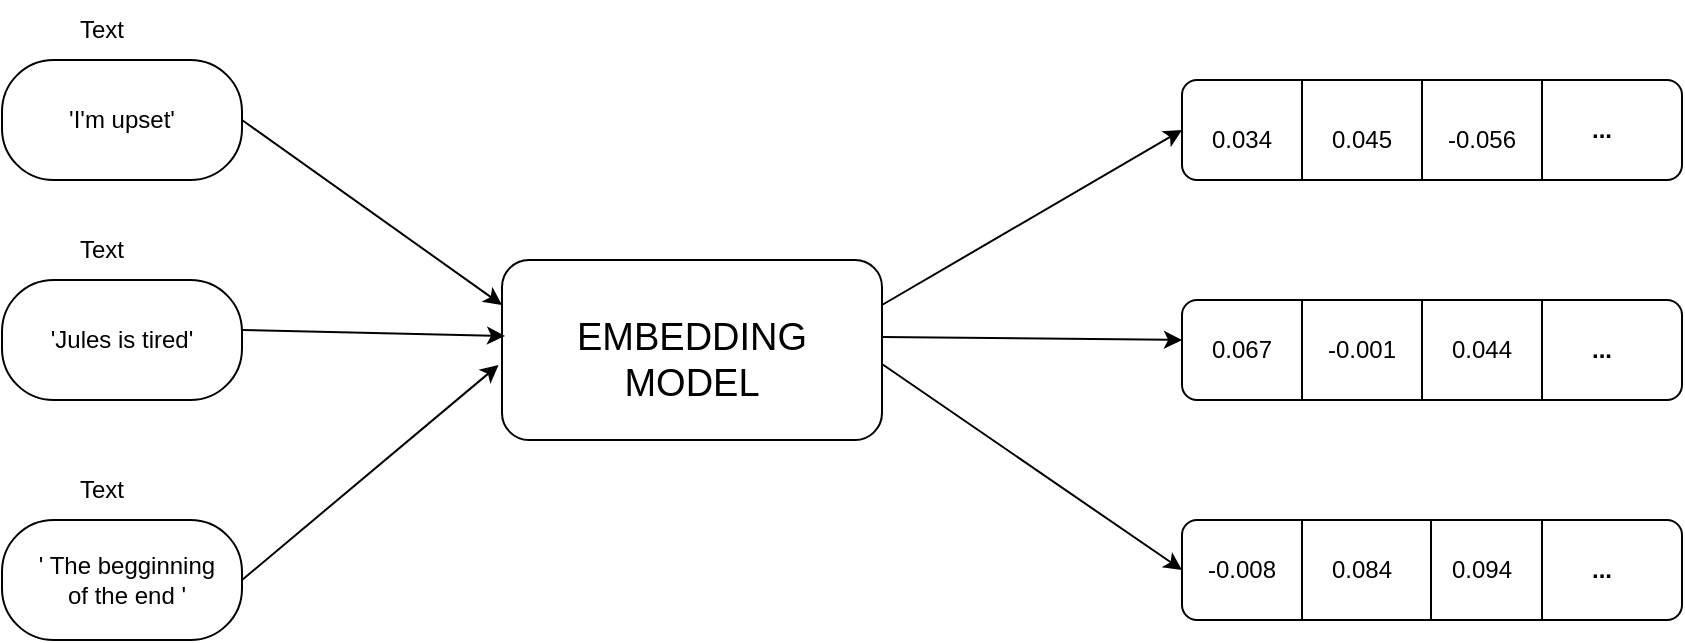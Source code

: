 <mxfile version="24.3.1" type="github">
  <diagram name="Page-1" id="yjZlo4MzWhM2MXVt7Vk3">
    <mxGraphModel dx="1032" dy="539" grid="1" gridSize="10" guides="1" tooltips="1" connect="1" arrows="1" fold="1" page="1" pageScale="1" pageWidth="1169" pageHeight="827" math="0" shadow="0">
      <root>
        <mxCell id="0" />
        <mxCell id="1" parent="0" />
        <mxCell id="2tPre8cueeJHHRymYNhf-1" value="" style="rounded=1;whiteSpace=wrap;html=1;" vertex="1" parent="1">
          <mxGeometry x="400" y="190" width="190" height="90" as="geometry" />
        </mxCell>
        <mxCell id="2tPre8cueeJHHRymYNhf-2" value="" style="rounded=1;whiteSpace=wrap;html=1;arcSize=43;" vertex="1" parent="1">
          <mxGeometry x="150" y="90" width="120" height="60" as="geometry" />
        </mxCell>
        <mxCell id="2tPre8cueeJHHRymYNhf-3" value="" style="rounded=1;whiteSpace=wrap;html=1;arcSize=43;" vertex="1" parent="1">
          <mxGeometry x="150" y="200" width="120" height="60" as="geometry" />
        </mxCell>
        <mxCell id="2tPre8cueeJHHRymYNhf-4" value="" style="rounded=1;whiteSpace=wrap;html=1;arcSize=43;" vertex="1" parent="1">
          <mxGeometry x="150" y="320" width="120" height="60" as="geometry" />
        </mxCell>
        <mxCell id="2tPre8cueeJHHRymYNhf-5" value="" style="rounded=1;whiteSpace=wrap;html=1;" vertex="1" parent="1">
          <mxGeometry x="740" y="100" width="250" height="50" as="geometry" />
        </mxCell>
        <mxCell id="2tPre8cueeJHHRymYNhf-6" value="" style="rounded=1;whiteSpace=wrap;html=1;" vertex="1" parent="1">
          <mxGeometry x="740" y="210" width="250" height="50" as="geometry" />
        </mxCell>
        <mxCell id="2tPre8cueeJHHRymYNhf-7" value="" style="rounded=1;whiteSpace=wrap;html=1;" vertex="1" parent="1">
          <mxGeometry x="740" y="320" width="250" height="50" as="geometry" />
        </mxCell>
        <mxCell id="2tPre8cueeJHHRymYNhf-8" value="Text" style="text;html=1;align=center;verticalAlign=middle;whiteSpace=wrap;rounded=0;" vertex="1" parent="1">
          <mxGeometry x="170" y="170" width="60" height="30" as="geometry" />
        </mxCell>
        <mxCell id="2tPre8cueeJHHRymYNhf-9" value="Text" style="text;html=1;align=center;verticalAlign=middle;whiteSpace=wrap;rounded=0;" vertex="1" parent="1">
          <mxGeometry x="170" y="60" width="60" height="30" as="geometry" />
        </mxCell>
        <mxCell id="2tPre8cueeJHHRymYNhf-10" value="Text" style="text;html=1;align=center;verticalAlign=middle;whiteSpace=wrap;rounded=0;" vertex="1" parent="1">
          <mxGeometry x="170" y="290" width="60" height="30" as="geometry" />
        </mxCell>
        <mxCell id="2tPre8cueeJHHRymYNhf-11" value="&#39;I&#39;m upset&#39;" style="text;html=1;align=center;verticalAlign=middle;whiteSpace=wrap;rounded=0;" vertex="1" parent="1">
          <mxGeometry x="180" y="105" width="60" height="30" as="geometry" />
        </mxCell>
        <mxCell id="2tPre8cueeJHHRymYNhf-12" value="&#39;Jules is tired&#39;" style="text;html=1;align=center;verticalAlign=middle;whiteSpace=wrap;rounded=0;" vertex="1" parent="1">
          <mxGeometry x="165" y="215" width="90" height="30" as="geometry" />
        </mxCell>
        <mxCell id="2tPre8cueeJHHRymYNhf-13" value="&#39; The begginning of the end &#39;" style="text;html=1;align=center;verticalAlign=middle;whiteSpace=wrap;rounded=0;" vertex="1" parent="1">
          <mxGeometry x="165" y="335" width="95" height="30" as="geometry" />
        </mxCell>
        <mxCell id="2tPre8cueeJHHRymYNhf-14" value="" style="endArrow=none;html=1;rounded=0;" edge="1" parent="1">
          <mxGeometry width="50" height="50" relative="1" as="geometry">
            <mxPoint x="800" y="150" as="sourcePoint" />
            <mxPoint x="800" y="100" as="targetPoint" />
          </mxGeometry>
        </mxCell>
        <mxCell id="2tPre8cueeJHHRymYNhf-15" value="" style="endArrow=none;html=1;rounded=0;" edge="1" parent="1">
          <mxGeometry width="50" height="50" relative="1" as="geometry">
            <mxPoint x="860" y="150" as="sourcePoint" />
            <mxPoint x="860" y="100" as="targetPoint" />
          </mxGeometry>
        </mxCell>
        <mxCell id="2tPre8cueeJHHRymYNhf-16" value="" style="endArrow=none;html=1;rounded=0;" edge="1" parent="1">
          <mxGeometry width="50" height="50" relative="1" as="geometry">
            <mxPoint x="920" y="150" as="sourcePoint" />
            <mxPoint x="920" y="100" as="targetPoint" />
          </mxGeometry>
        </mxCell>
        <mxCell id="2tPre8cueeJHHRymYNhf-17" value="" style="endArrow=none;html=1;rounded=0;" edge="1" parent="1">
          <mxGeometry width="50" height="50" relative="1" as="geometry">
            <mxPoint x="920" y="260" as="sourcePoint" />
            <mxPoint x="920" y="210" as="targetPoint" />
          </mxGeometry>
        </mxCell>
        <mxCell id="2tPre8cueeJHHRymYNhf-18" value="" style="endArrow=none;html=1;rounded=0;" edge="1" parent="1">
          <mxGeometry width="50" height="50" relative="1" as="geometry">
            <mxPoint x="860" y="260" as="sourcePoint" />
            <mxPoint x="860" y="210" as="targetPoint" />
          </mxGeometry>
        </mxCell>
        <mxCell id="2tPre8cueeJHHRymYNhf-19" value="" style="endArrow=none;html=1;rounded=0;" edge="1" parent="1">
          <mxGeometry width="50" height="50" relative="1" as="geometry">
            <mxPoint x="800" y="260" as="sourcePoint" />
            <mxPoint x="800" y="210" as="targetPoint" />
          </mxGeometry>
        </mxCell>
        <mxCell id="2tPre8cueeJHHRymYNhf-20" value="" style="endArrow=none;html=1;rounded=0;" edge="1" parent="1">
          <mxGeometry width="50" height="50" relative="1" as="geometry">
            <mxPoint x="800" y="370" as="sourcePoint" />
            <mxPoint x="800" y="320" as="targetPoint" />
          </mxGeometry>
        </mxCell>
        <mxCell id="2tPre8cueeJHHRymYNhf-21" value="" style="endArrow=none;html=1;rounded=0;" edge="1" parent="1">
          <mxGeometry width="50" height="50" relative="1" as="geometry">
            <mxPoint x="864.5" y="370" as="sourcePoint" />
            <mxPoint x="864.5" y="320" as="targetPoint" />
          </mxGeometry>
        </mxCell>
        <mxCell id="2tPre8cueeJHHRymYNhf-22" value="" style="endArrow=none;html=1;rounded=0;" edge="1" parent="1">
          <mxGeometry width="50" height="50" relative="1" as="geometry">
            <mxPoint x="920" y="370" as="sourcePoint" />
            <mxPoint x="920" y="320" as="targetPoint" />
          </mxGeometry>
        </mxCell>
        <mxCell id="2tPre8cueeJHHRymYNhf-23" value="0.034" style="text;html=1;align=center;verticalAlign=middle;whiteSpace=wrap;rounded=0;" vertex="1" parent="1">
          <mxGeometry x="740" y="120" width="60" height="20" as="geometry" />
        </mxCell>
        <mxCell id="2tPre8cueeJHHRymYNhf-24" value="0.045" style="text;html=1;align=center;verticalAlign=middle;whiteSpace=wrap;rounded=0;" vertex="1" parent="1">
          <mxGeometry x="800" y="120" width="60" height="20" as="geometry" />
        </mxCell>
        <mxCell id="2tPre8cueeJHHRymYNhf-25" value="-0.056" style="text;html=1;align=center;verticalAlign=middle;whiteSpace=wrap;rounded=0;" vertex="1" parent="1">
          <mxGeometry x="860" y="120" width="60" height="20" as="geometry" />
        </mxCell>
        <mxCell id="2tPre8cueeJHHRymYNhf-26" value="&lt;b&gt;...&lt;/b&gt;" style="text;html=1;align=center;verticalAlign=middle;whiteSpace=wrap;rounded=0;" vertex="1" parent="1">
          <mxGeometry x="920" y="115" width="60" height="20" as="geometry" />
        </mxCell>
        <mxCell id="2tPre8cueeJHHRymYNhf-28" value="&lt;b&gt;...&lt;/b&gt;" style="text;html=1;align=center;verticalAlign=middle;whiteSpace=wrap;rounded=0;" vertex="1" parent="1">
          <mxGeometry x="920" y="225" width="60" height="20" as="geometry" />
        </mxCell>
        <mxCell id="2tPre8cueeJHHRymYNhf-29" value="&lt;b&gt;...&lt;/b&gt;" style="text;html=1;align=center;verticalAlign=middle;whiteSpace=wrap;rounded=0;" vertex="1" parent="1">
          <mxGeometry x="920" y="335" width="60" height="20" as="geometry" />
        </mxCell>
        <mxCell id="2tPre8cueeJHHRymYNhf-30" value="0.067" style="text;html=1;align=center;verticalAlign=middle;whiteSpace=wrap;rounded=0;" vertex="1" parent="1">
          <mxGeometry x="740" y="225" width="60" height="20" as="geometry" />
        </mxCell>
        <mxCell id="2tPre8cueeJHHRymYNhf-31" value="-0.008" style="text;html=1;align=center;verticalAlign=middle;whiteSpace=wrap;rounded=0;" vertex="1" parent="1">
          <mxGeometry x="740" y="335" width="60" height="20" as="geometry" />
        </mxCell>
        <mxCell id="2tPre8cueeJHHRymYNhf-32" value="0.044" style="text;html=1;align=center;verticalAlign=middle;whiteSpace=wrap;rounded=0;" vertex="1" parent="1">
          <mxGeometry x="860" y="225" width="60" height="20" as="geometry" />
        </mxCell>
        <mxCell id="2tPre8cueeJHHRymYNhf-33" value="-0.001&lt;span style=&quot;color: rgba(0, 0, 0, 0); font-family: monospace; font-size: 0px; text-align: start; text-wrap: nowrap;&quot;&gt;%3CmxGraphModel%3E%3Croot%3E%3CmxCell%20id%3D%220%22%2F%3E%3CmxCell%20id%3D%221%22%20parent%3D%220%22%2F%3E%3CmxCell%20id%3D%222%22%20value%3D%220.044%22%20style%3D%22text%3Bhtml%3D1%3Balign%3Dcenter%3BverticalAlign%3Dmiddle%3BwhiteSpace%3Dwrap%3Brounded%3D0%3B%22%20vertex%3D%221%22%20parent%3D%221%22%3E%3CmxGeometry%20x%3D%22800%22%20y%3D%22225%22%20width%3D%2260%22%20height%3D%2220%22%20as%3D%22geometry%22%2F%3E%3C%2FmxCell%3E%3C%2Froot%3E%3C%2FmxGraphModel%3E&lt;/span&gt;&lt;span style=&quot;color: rgba(0, 0, 0, 0); font-family: monospace; font-size: 0px; text-align: start; text-wrap: nowrap;&quot;&gt;%3CmxGraphModel%3E%3Croot%3E%3CmxCell%20id%3D%220%22%2F%3E%3CmxCell%20id%3D%221%22%20parent%3D%220%22%2F%3E%3CmxCell%20id%3D%222%22%20value%3D%220.044%22%20style%3D%22text%3Bhtml%3D1%3Balign%3Dcenter%3BverticalAlign%3Dmiddle%3BwhiteSpace%3Dwrap%3Brounded%3D0%3B%22%20vertex%3D%221%22%20parent%3D%221%22%3E%3CmxGeometry%20x%3D%22800%22%20y%3D%22225%22%20width%3D%2260%22%20height%3D%2220%22%20as%3D%22geometry%22%2F%3E%3C%2FmxCell%3E%3C%2Froot%3E%3C%2FmxGraphModel%3E&lt;/span&gt;" style="text;html=1;align=center;verticalAlign=middle;whiteSpace=wrap;rounded=0;" vertex="1" parent="1">
          <mxGeometry x="800" y="225" width="60" height="20" as="geometry" />
        </mxCell>
        <mxCell id="2tPre8cueeJHHRymYNhf-34" value="0.084" style="text;html=1;align=center;verticalAlign=middle;whiteSpace=wrap;rounded=0;" vertex="1" parent="1">
          <mxGeometry x="800" y="335" width="60" height="20" as="geometry" />
        </mxCell>
        <mxCell id="2tPre8cueeJHHRymYNhf-35" value="0.094" style="text;html=1;align=center;verticalAlign=middle;whiteSpace=wrap;rounded=0;" vertex="1" parent="1">
          <mxGeometry x="860" y="335" width="60" height="20" as="geometry" />
        </mxCell>
        <mxCell id="2tPre8cueeJHHRymYNhf-37" value="&lt;font style=&quot;font-size: 19px;&quot;&gt;EMBEDDING MODEL&lt;/font&gt;" style="text;html=1;align=center;verticalAlign=middle;whiteSpace=wrap;rounded=0;" vertex="1" parent="1">
          <mxGeometry x="450" y="225" width="90" height="30" as="geometry" />
        </mxCell>
        <mxCell id="2tPre8cueeJHHRymYNhf-38" value="" style="endArrow=classic;html=1;rounded=0;entryX=0;entryY=0.25;entryDx=0;entryDy=0;" edge="1" parent="1" target="2tPre8cueeJHHRymYNhf-1">
          <mxGeometry width="50" height="50" relative="1" as="geometry">
            <mxPoint x="270" y="120" as="sourcePoint" />
            <mxPoint x="320" y="70" as="targetPoint" />
          </mxGeometry>
        </mxCell>
        <mxCell id="2tPre8cueeJHHRymYNhf-39" value="" style="endArrow=classic;html=1;rounded=0;entryX=0.008;entryY=0.422;entryDx=0;entryDy=0;entryPerimeter=0;" edge="1" parent="1" target="2tPre8cueeJHHRymYNhf-1">
          <mxGeometry width="50" height="50" relative="1" as="geometry">
            <mxPoint x="270" y="225" as="sourcePoint" />
            <mxPoint x="400" y="318" as="targetPoint" />
          </mxGeometry>
        </mxCell>
        <mxCell id="2tPre8cueeJHHRymYNhf-40" value="" style="endArrow=classic;html=1;rounded=0;entryX=-0.009;entryY=0.583;entryDx=0;entryDy=0;entryPerimeter=0;" edge="1" parent="1" target="2tPre8cueeJHHRymYNhf-1">
          <mxGeometry width="50" height="50" relative="1" as="geometry">
            <mxPoint x="270" y="350" as="sourcePoint" />
            <mxPoint x="400" y="443" as="targetPoint" />
          </mxGeometry>
        </mxCell>
        <mxCell id="2tPre8cueeJHHRymYNhf-44" value="" style="endArrow=classic;html=1;rounded=0;entryX=0;entryY=0.5;entryDx=0;entryDy=0;exitX=1;exitY=0.25;exitDx=0;exitDy=0;" edge="1" parent="1" source="2tPre8cueeJHHRymYNhf-1" target="2tPre8cueeJHHRymYNhf-5">
          <mxGeometry width="50" height="50" relative="1" as="geometry">
            <mxPoint x="610" y="210" as="sourcePoint" />
            <mxPoint x="720" y="308" as="targetPoint" />
          </mxGeometry>
        </mxCell>
        <mxCell id="2tPre8cueeJHHRymYNhf-45" value="" style="endArrow=classic;html=1;rounded=0;entryX=0;entryY=0.25;entryDx=0;entryDy=0;" edge="1" parent="1" target="2tPre8cueeJHHRymYNhf-30">
          <mxGeometry width="50" height="50" relative="1" as="geometry">
            <mxPoint x="590" y="228.5" as="sourcePoint" />
            <mxPoint x="722" y="231.5" as="targetPoint" />
          </mxGeometry>
        </mxCell>
        <mxCell id="2tPre8cueeJHHRymYNhf-46" value="" style="endArrow=classic;html=1;rounded=0;entryX=0;entryY=0.5;entryDx=0;entryDy=0;" edge="1" parent="1" target="2tPre8cueeJHHRymYNhf-7">
          <mxGeometry width="50" height="50" relative="1" as="geometry">
            <mxPoint x="590" y="242" as="sourcePoint" />
            <mxPoint x="722" y="245" as="targetPoint" />
          </mxGeometry>
        </mxCell>
      </root>
    </mxGraphModel>
  </diagram>
</mxfile>
